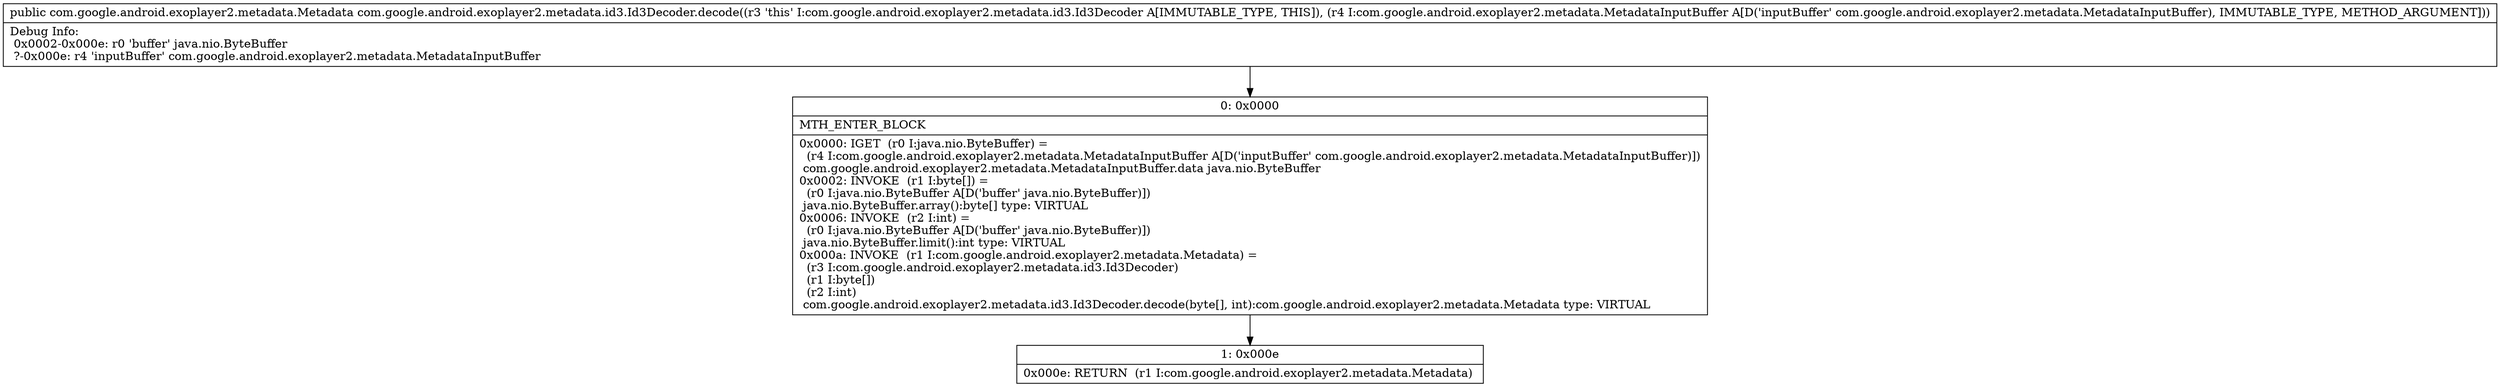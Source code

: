 digraph "CFG forcom.google.android.exoplayer2.metadata.id3.Id3Decoder.decode(Lcom\/google\/android\/exoplayer2\/metadata\/MetadataInputBuffer;)Lcom\/google\/android\/exoplayer2\/metadata\/Metadata;" {
Node_0 [shape=record,label="{0\:\ 0x0000|MTH_ENTER_BLOCK\l|0x0000: IGET  (r0 I:java.nio.ByteBuffer) = \l  (r4 I:com.google.android.exoplayer2.metadata.MetadataInputBuffer A[D('inputBuffer' com.google.android.exoplayer2.metadata.MetadataInputBuffer)])\l com.google.android.exoplayer2.metadata.MetadataInputBuffer.data java.nio.ByteBuffer \l0x0002: INVOKE  (r1 I:byte[]) = \l  (r0 I:java.nio.ByteBuffer A[D('buffer' java.nio.ByteBuffer)])\l java.nio.ByteBuffer.array():byte[] type: VIRTUAL \l0x0006: INVOKE  (r2 I:int) = \l  (r0 I:java.nio.ByteBuffer A[D('buffer' java.nio.ByteBuffer)])\l java.nio.ByteBuffer.limit():int type: VIRTUAL \l0x000a: INVOKE  (r1 I:com.google.android.exoplayer2.metadata.Metadata) = \l  (r3 I:com.google.android.exoplayer2.metadata.id3.Id3Decoder)\l  (r1 I:byte[])\l  (r2 I:int)\l com.google.android.exoplayer2.metadata.id3.Id3Decoder.decode(byte[], int):com.google.android.exoplayer2.metadata.Metadata type: VIRTUAL \l}"];
Node_1 [shape=record,label="{1\:\ 0x000e|0x000e: RETURN  (r1 I:com.google.android.exoplayer2.metadata.Metadata) \l}"];
MethodNode[shape=record,label="{public com.google.android.exoplayer2.metadata.Metadata com.google.android.exoplayer2.metadata.id3.Id3Decoder.decode((r3 'this' I:com.google.android.exoplayer2.metadata.id3.Id3Decoder A[IMMUTABLE_TYPE, THIS]), (r4 I:com.google.android.exoplayer2.metadata.MetadataInputBuffer A[D('inputBuffer' com.google.android.exoplayer2.metadata.MetadataInputBuffer), IMMUTABLE_TYPE, METHOD_ARGUMENT]))  | Debug Info:\l  0x0002\-0x000e: r0 'buffer' java.nio.ByteBuffer\l  ?\-0x000e: r4 'inputBuffer' com.google.android.exoplayer2.metadata.MetadataInputBuffer\l}"];
MethodNode -> Node_0;
Node_0 -> Node_1;
}

